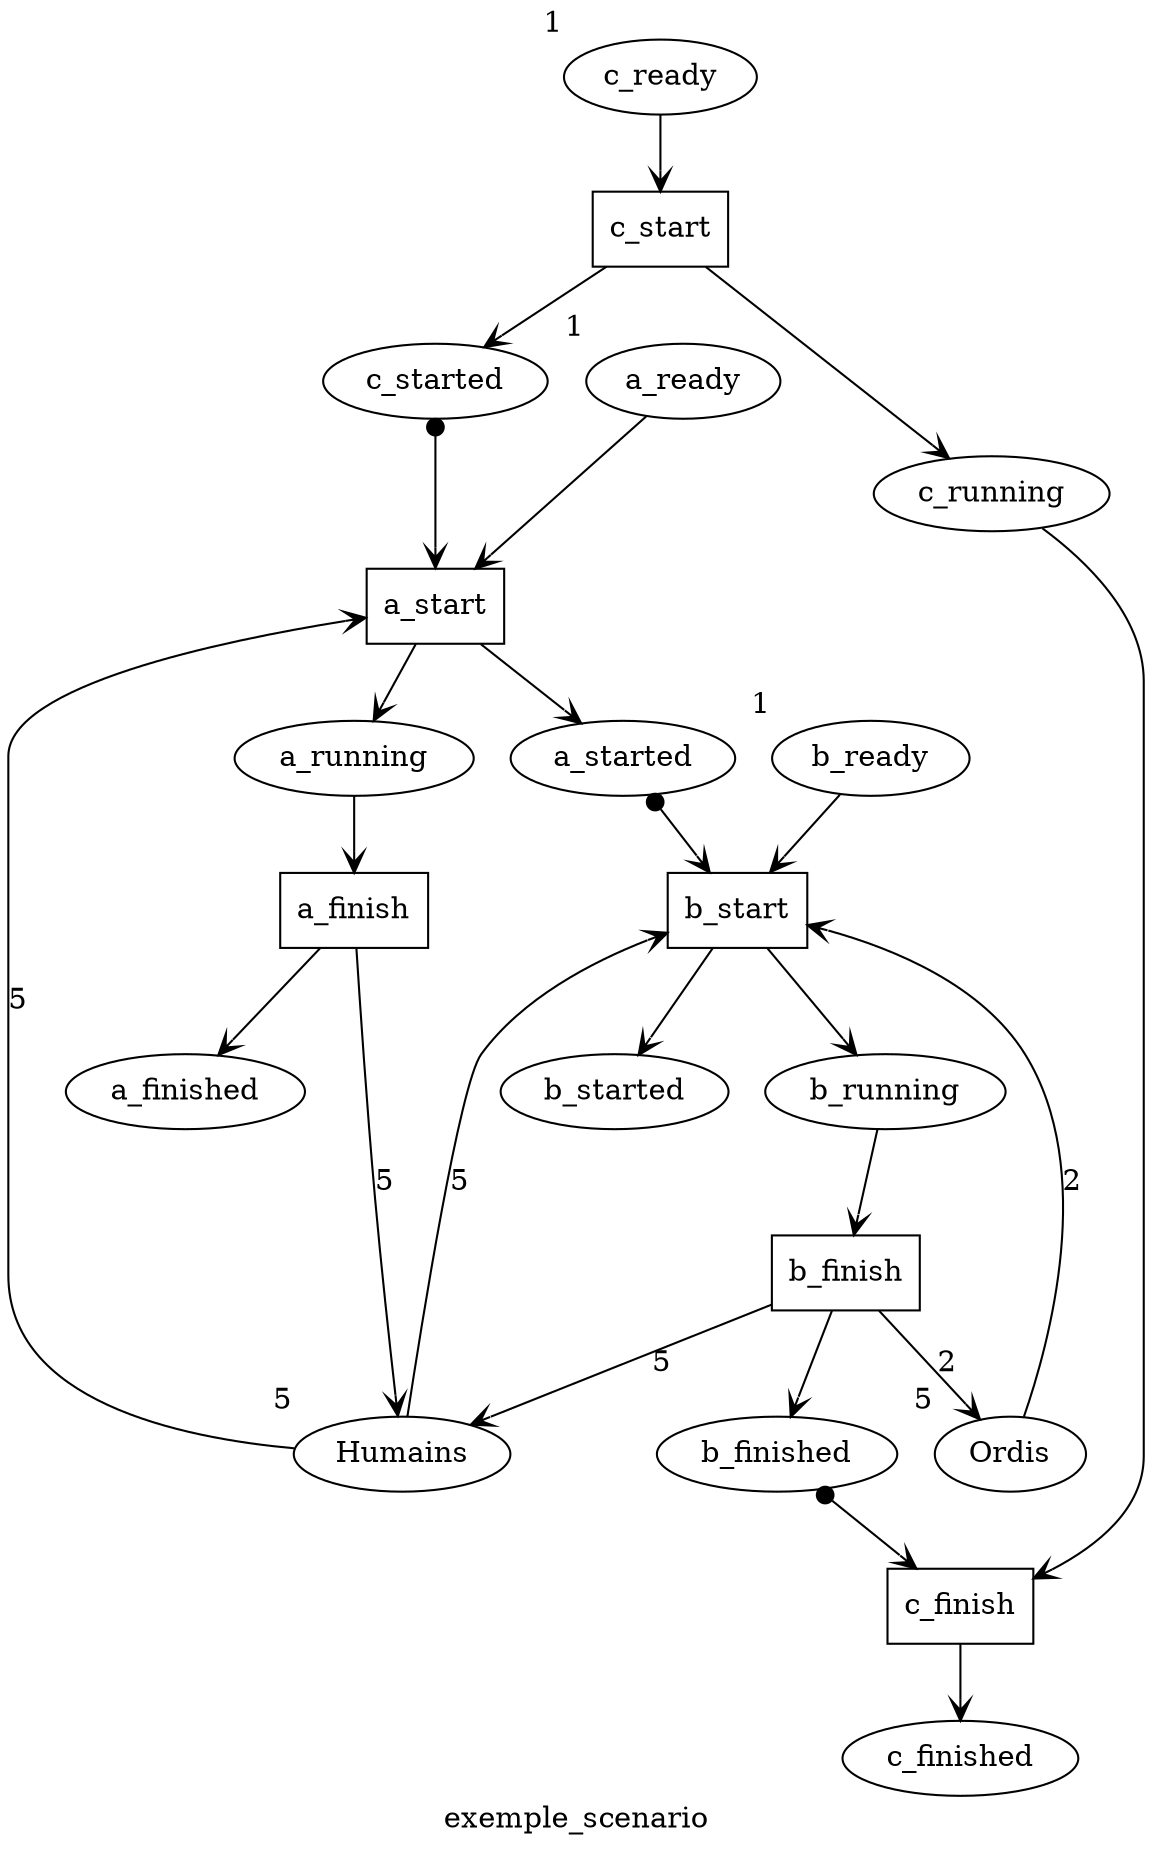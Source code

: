 digraph exemple_scenario {
label=exemple_scenario

a_ready [xlabel=1];
a_started ;
a_running ;
a_finished ;
a_start [shape=rectangle] ;
a_finish [shape=rectangle] ;
b_ready [xlabel=1];
b_started ;
b_running ;
b_finished ;
b_start [shape=rectangle] ;
b_finish [shape=rectangle] ;
c_ready [xlabel=1];
c_started ;
c_running ;
c_finished ;
c_start [shape=rectangle] ;
c_finish [shape=rectangle] ;
Humains [xlabel=5];
Ordis [xlabel=5];

a_ready -> a_start  [arrowhead=vee]  ;
a_start -> a_running  [arrowhead=vee]  ;
a_start -> a_started  [arrowhead=vee]  ;
a_running -> a_finish  [arrowhead=vee]  ;
a_finish -> a_finished  [arrowhead=vee]  ;
b_ready -> b_start  [arrowhead=vee]  ;
b_start -> b_running  [arrowhead=vee]  ;
b_start -> b_started  [arrowhead=vee]  ;
b_running -> b_finish  [arrowhead=vee]  ;
b_finish -> b_finished  [arrowhead=vee]  ;
c_ready -> c_start  [arrowhead=vee]  ;
c_start -> c_running  [arrowhead=vee]  ;
c_start -> c_started  [arrowhead=vee]  ;
c_running -> c_finish  [arrowhead=vee]  ;
c_finish -> c_finished  [arrowhead=vee]  ;
a_started -> b_start [dir=both]   [arrowhead=vee] [arrowtail=dot]  ;
b_finished -> c_finish [dir=both]   [arrowhead=vee] [arrowtail=dot]  ;
c_started -> a_start [dir=both]   [arrowhead=vee] [arrowtail=dot]  ;
Humains -> a_start  [arrowhead=vee]  [label=5];
a_finish -> Humains  [arrowhead=vee]  [label=5];
Humains -> b_start  [arrowhead=vee]  [label=5];
b_finish -> Humains  [arrowhead=vee]  [label=5];
Ordis -> b_start  [arrowhead=vee]  [label=2];
b_finish -> Ordis  [arrowhead=vee]  [label=2];

}
